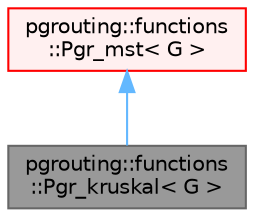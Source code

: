 digraph "pgrouting::functions::Pgr_kruskal&lt; G &gt;"
{
 // LATEX_PDF_SIZE
  bgcolor="transparent";
  edge [fontname=Helvetica,fontsize=10,labelfontname=Helvetica,labelfontsize=10];
  node [fontname=Helvetica,fontsize=10,shape=box,height=0.2,width=0.4];
  Node1 [id="Node000001",label="pgrouting::functions\l::Pgr_kruskal\< G \>",height=0.2,width=0.4,color="gray40", fillcolor="grey60", style="filled", fontcolor="black",tooltip=" "];
  Node2 -> Node1 [id="edge1_Node000001_Node000002",dir="back",color="steelblue1",style="solid",tooltip=" "];
  Node2 [id="Node000002",label="pgrouting::functions\l::Pgr_mst\< G \>",height=0.2,width=0.4,color="red", fillcolor="#FFF0F0", style="filled",URL="$classpgrouting_1_1functions_1_1Pgr__mst.html",tooltip=" "];
}
